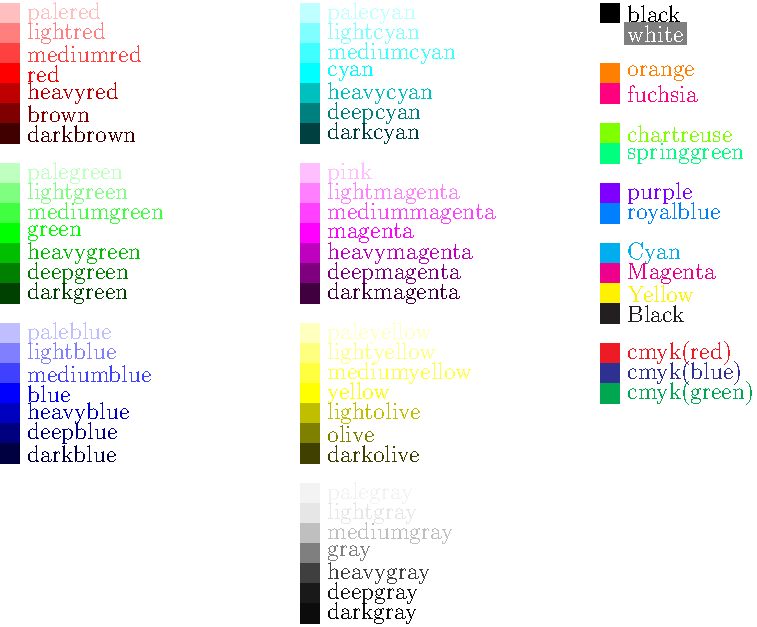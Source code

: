int i=0;
int j=0;

bool components=false;

pen p;

void col(bool fill=false ... string[] s) {
  for(int n=0; n < s.length; ++n) {
    j -= 10;
    string s=s[n];
    eval("p="+s+";",true);
    if(components) {
      real[] a=colors(p);
      for(int i=0; i < a.length; ++i)
        s += " "+(string) a[i];
    }
    if(fill) label(s,(i+10,j),E,p,Fill(gray));
    else label(s,(i+10,j),E,p);
    fill(box((i,j-5),(i+10,j+5)),p);
  }
}

col("palered");
col("lightred");
col("mediumred");
col("red");
col("heavyred");
col("brown");
col("darkbrown");
j -= 10;

col("palegreen");
col("lightgreen");
col("mediumgreen");
col("green");
col("heavygreen");
col("deepgreen");
col("darkgreen");
j -= 10;

col("paleblue");
col("lightblue");
col("mediumblue");
col("blue");
col("heavyblue");
col("deepblue");
col("darkblue");
j -= 10;

i += 150;
j=0;

col("palecyan");
col("lightcyan");
col("mediumcyan");
col("cyan");
col("heavycyan");
col("deepcyan");
col("darkcyan");
j -= 10;

col("pink");
col("lightmagenta");
col("mediummagenta");
col("magenta");
col("heavymagenta");
col("deepmagenta");
col("darkmagenta");
j -= 10;

col("paleyellow");
col("lightyellow");
col("mediumyellow");
col("yellow");
col("lightolive");
col("olive");
col("darkolive");
j -= 10;

col("palegray");
col("lightgray");
col("mediumgray");
col("gray");
col("heavygray");
col("deepgray");
col("darkgray");
j -= 10;

i += 150;
j=0;

col("black");
col("white",fill=true);
j -= 10;

col("orange");
col("fuchsia");
j -= 10;
col("chartreuse");
col("springgreen");
j -= 10;
col("purple");
col("royalblue");
j -= 10;

col("Cyan");
col("Magenta");
col("Yellow");
col("Black");

j -= 10;

col("cmyk(red)");
col("cmyk(blue)");
col("cmyk(green)");
